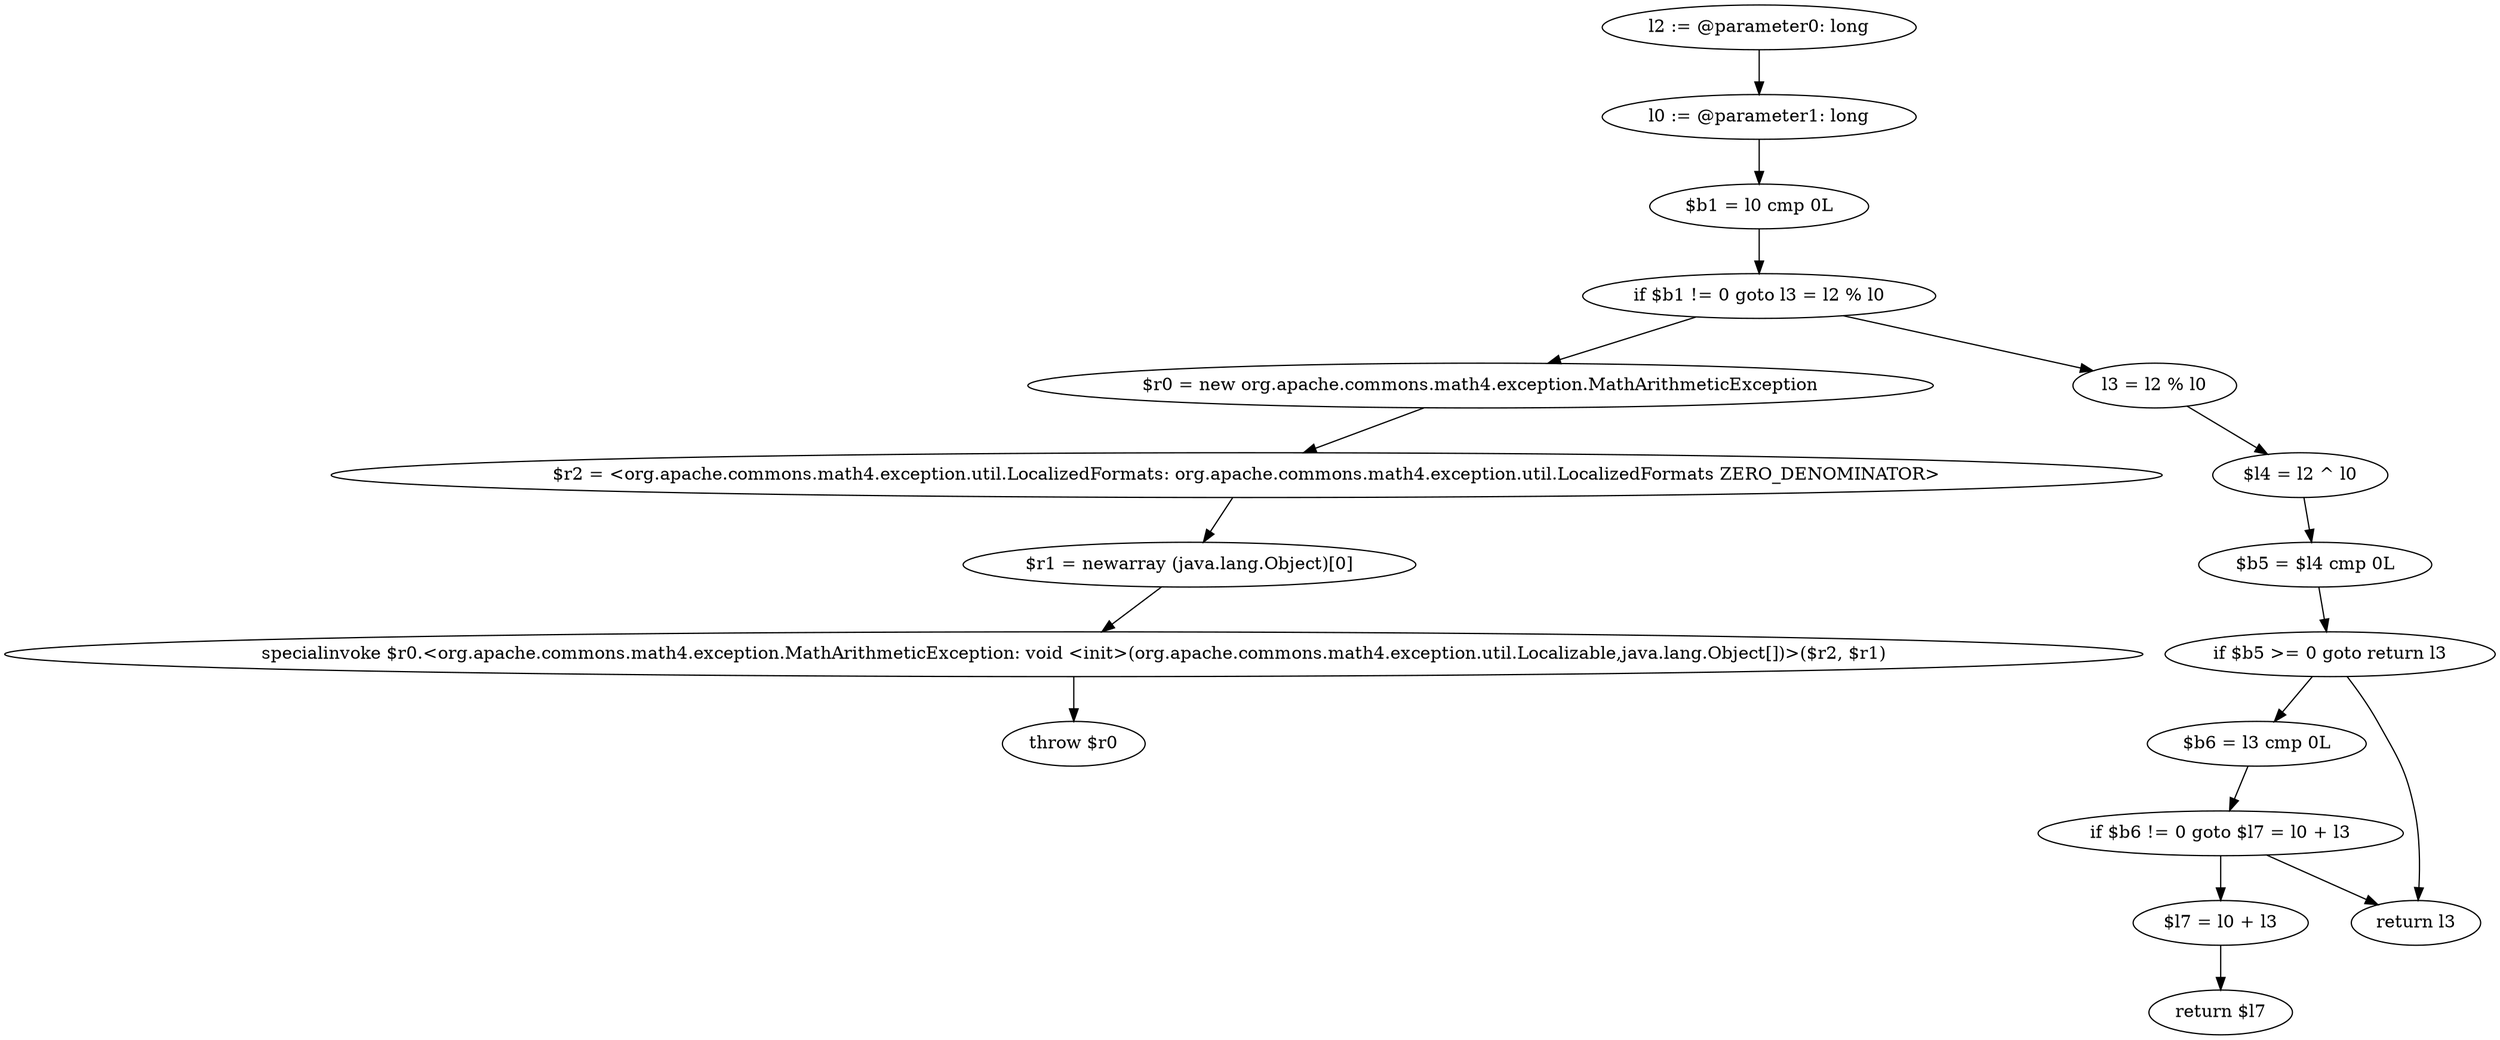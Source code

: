 digraph "unitGraph" {
    "l2 := @parameter0: long"
    "l0 := @parameter1: long"
    "$b1 = l0 cmp 0L"
    "if $b1 != 0 goto l3 = l2 % l0"
    "$r0 = new org.apache.commons.math4.exception.MathArithmeticException"
    "$r2 = <org.apache.commons.math4.exception.util.LocalizedFormats: org.apache.commons.math4.exception.util.LocalizedFormats ZERO_DENOMINATOR>"
    "$r1 = newarray (java.lang.Object)[0]"
    "specialinvoke $r0.<org.apache.commons.math4.exception.MathArithmeticException: void <init>(org.apache.commons.math4.exception.util.Localizable,java.lang.Object[])>($r2, $r1)"
    "throw $r0"
    "l3 = l2 % l0"
    "$l4 = l2 ^ l0"
    "$b5 = $l4 cmp 0L"
    "if $b5 >= 0 goto return l3"
    "$b6 = l3 cmp 0L"
    "if $b6 != 0 goto $l7 = l0 + l3"
    "return l3"
    "$l7 = l0 + l3"
    "return $l7"
    "l2 := @parameter0: long"->"l0 := @parameter1: long";
    "l0 := @parameter1: long"->"$b1 = l0 cmp 0L";
    "$b1 = l0 cmp 0L"->"if $b1 != 0 goto l3 = l2 % l0";
    "if $b1 != 0 goto l3 = l2 % l0"->"$r0 = new org.apache.commons.math4.exception.MathArithmeticException";
    "if $b1 != 0 goto l3 = l2 % l0"->"l3 = l2 % l0";
    "$r0 = new org.apache.commons.math4.exception.MathArithmeticException"->"$r2 = <org.apache.commons.math4.exception.util.LocalizedFormats: org.apache.commons.math4.exception.util.LocalizedFormats ZERO_DENOMINATOR>";
    "$r2 = <org.apache.commons.math4.exception.util.LocalizedFormats: org.apache.commons.math4.exception.util.LocalizedFormats ZERO_DENOMINATOR>"->"$r1 = newarray (java.lang.Object)[0]";
    "$r1 = newarray (java.lang.Object)[0]"->"specialinvoke $r0.<org.apache.commons.math4.exception.MathArithmeticException: void <init>(org.apache.commons.math4.exception.util.Localizable,java.lang.Object[])>($r2, $r1)";
    "specialinvoke $r0.<org.apache.commons.math4.exception.MathArithmeticException: void <init>(org.apache.commons.math4.exception.util.Localizable,java.lang.Object[])>($r2, $r1)"->"throw $r0";
    "l3 = l2 % l0"->"$l4 = l2 ^ l0";
    "$l4 = l2 ^ l0"->"$b5 = $l4 cmp 0L";
    "$b5 = $l4 cmp 0L"->"if $b5 >= 0 goto return l3";
    "if $b5 >= 0 goto return l3"->"$b6 = l3 cmp 0L";
    "if $b5 >= 0 goto return l3"->"return l3";
    "$b6 = l3 cmp 0L"->"if $b6 != 0 goto $l7 = l0 + l3";
    "if $b6 != 0 goto $l7 = l0 + l3"->"return l3";
    "if $b6 != 0 goto $l7 = l0 + l3"->"$l7 = l0 + l3";
    "$l7 = l0 + l3"->"return $l7";
}
